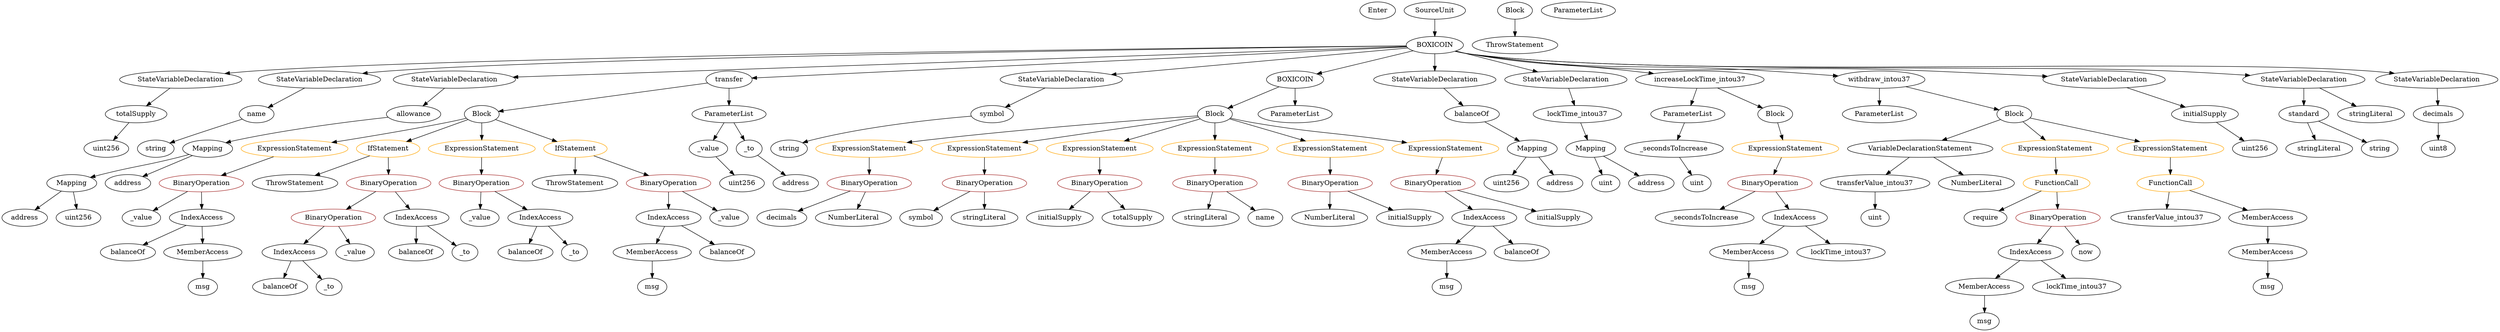 strict digraph {
	graph [bb="0,0,4289,684"];
	node [label="\N"];
	Enter	[height=0.5,
		pos="2383.6,666",
		width=0.83628];
	VariableDeclaration_balanceOf	[color=black,
		height=0.5,
		label=balanceOf,
		pos="2538.6,450",
		width=1.3491];
	Mapping_Unnamed	[color=black,
		height=0.5,
		label=Mapping,
		pos="2636.6,378",
		width=1.2105];
	VariableDeclaration_balanceOf -> Mapping_Unnamed	[pos="e,2615.6,394.01 2560.3,433.46 2573.8,423.82 2591.4,411.28 2606.3,400.66"];
	ExpressionStatement_Unnamed_6	[color=orange,
		height=0.5,
		label=ExpressionStatement,
		pos="516.59,378",
		width=2.458];
	BinaryOperation_Unnamed_9	[color=brown,
		height=0.5,
		label=BinaryOperation,
		pos="351.59,306",
		width=1.9867];
	ExpressionStatement_Unnamed_6 -> BinaryOperation_Unnamed_9	[pos="e,387.08,322.06 479.56,361.29 455.26,350.98 423.3,337.42 397.4,326.44"];
	Identifier_symbol	[color=black,
		height=0.5,
		label=symbol,
		pos="1588.6,234",
		width=1.0581];
	ExpressionStatement_Unnamed_2	[color=orange,
		height=0.5,
		label=ExpressionStatement,
		pos="1511.6,378",
		width=2.458];
	BinaryOperation_Unnamed_2	[color=brown,
		height=0.5,
		label=BinaryOperation,
		pos="1511.6,306",
		width=1.9867];
	ExpressionStatement_Unnamed_2 -> BinaryOperation_Unnamed_2	[pos="e,1511.6,324.1 1511.6,359.7 1511.6,352.41 1511.6,343.73 1511.6,335.54"];
	StateVariableDeclaration_Unnamed_5	[color=black,
		height=0.5,
		label=StateVariableDeclaration,
		pos="436.59,522",
		width=2.8184];
	VariableDeclaration_totalSupply	[color=black,
		height=0.5,
		label=totalSupply,
		pos="364.59,450",
		width=1.4739];
	StateVariableDeclaration_Unnamed_5 -> VariableDeclaration_totalSupply	[pos="e,381.36,467.31 419.16,504.05 410.27,495.42 399.31,484.76 389.55,475.27"];
	VariableDeclarationStatement_Unnamed	[color=black,
		height=0.5,
		label=VariableDeclarationStatement,
		pos="3312.6,378",
		width=3.3174];
	VariableDeclaration_transferValue_intou37	[color=black,
		height=0.5,
		label=transferValue_intou37,
		pos="3232.6,306",
		width=2.555];
	VariableDeclarationStatement_Unnamed -> VariableDeclaration_transferValue_intou37	[pos="e,3252.1,324.03 3293.2,360.05 3283.5,351.52 3271.5,341.01 3260.7,331.61"];
	NumberLiteral_Unnamed_2	[color=black,
		height=0.5,
		label=NumberLiteral,
		pos="3406.6,306",
		width=1.765];
	VariableDeclarationStatement_Unnamed -> NumberLiteral_Unnamed_2	[pos="e,3384.7,323.31 3335.3,360.05 3347.4,351.07 3362.4,339.9 3375.5,330.12"];
	Identifier__value_2	[color=black,
		height=0.5,
		label=_value,
		pos="240.59,234",
		width=0.96103];
	BinaryOperation_Unnamed_9 -> Identifier__value_2	[pos="e,262.09,248.56 325.84,288.76 309.67,278.57 288.72,265.36 271.64,254.58"];
	IndexAccess_Unnamed_4	[color=black,
		height=0.5,
		label=IndexAccess,
		pos="352.59,234",
		width=1.6402];
	BinaryOperation_Unnamed_9 -> IndexAccess_Unnamed_4	[pos="e,352.34,252.1 351.83,287.7 351.94,280.41 352.06,271.73 352.18,263.54"];
	ExpressionStatement_Unnamed_3	[color=orange,
		height=0.5,
		label=ExpressionStatement,
		pos="1706.6,378",
		width=2.458];
	BinaryOperation_Unnamed_3	[color=brown,
		height=0.5,
		label=BinaryOperation,
		pos="1698.6,306",
		width=1.9867];
	ExpressionStatement_Unnamed_3 -> BinaryOperation_Unnamed_3	[pos="e,1700.5,324.1 1704.6,359.7 1703.8,352.41 1702.8,343.73 1701.8,335.54"];
	Identifier_msg_4	[color=black,
		height=0.5,
		label=msg,
		pos="3415.6,18",
		width=0.75];
	ThrowStatement_Unnamed	[color=black,
		height=0.5,
		label=ThrowStatement,
		pos="998.59,306",
		width=2.0006];
	IfStatement_Unnamed_1	[color=orange,
		height=0.5,
		label=IfStatement,
		pos="676.59,378",
		width=1.4739];
	ThrowStatement_Unnamed_1	[color=black,
		height=0.5,
		label=ThrowStatement,
		pos="513.59,306",
		width=2.0006];
	IfStatement_Unnamed_1 -> ThrowStatement_Unnamed_1	[pos="e,548.71,322.08 644.77,363.34 620.4,352.87 586.44,338.29 559.18,326.58"];
	BinaryOperation_Unnamed_7	[color=brown,
		height=0.5,
		label=BinaryOperation,
		pos="675.59,306",
		width=1.9867];
	IfStatement_Unnamed_1 -> BinaryOperation_Unnamed_7	[pos="e,675.83,324.1 676.34,359.7 676.24,352.41 676.11,343.73 675.99,335.54"];
	VariableDeclaration_standard	[color=black,
		height=0.5,
		label=standard,
		pos="3962.6,450",
		width=1.1828];
	stringLiteral_Unnamed	[color=black,
		height=0.5,
		label=stringLiteral,
		pos="3987.6,378",
		width=1.5016];
	VariableDeclaration_standard -> stringLiteral_Unnamed	[pos="e,3981.5,396.1 3968.8,431.7 3971.5,424.15 3974.7,415.12 3977.7,406.68"];
	ElementaryTypeName_string	[color=black,
		height=0.5,
		label=string,
		pos="4090.6,378",
		width=0.864];
	VariableDeclaration_standard -> ElementaryTypeName_string	[pos="e,4068.8,390.94 3987.9,435.17 4008.3,424.03 4037,408.29 4058.9,396.31"];
	Block_Unnamed_1	[color=black,
		height=0.5,
		label=Block,
		pos="836.59,450",
		width=0.90558];
	Block_Unnamed_1 -> ExpressionStatement_Unnamed_6	[pos="e,575.15,391.81 806.48,442.41 756.45,431.47 654.89,409.25 586.28,394.25"];
	Block_Unnamed_1 -> IfStatement_Unnamed_1	[pos="e,708.29,392.87 811.59,438.06 786.77,427.21 748.28,410.36 718.73,397.44"];
	ExpressionStatement_Unnamed_7	[color=orange,
		height=0.5,
		label=ExpressionStatement,
		pos="836.59,378",
		width=2.458];
	Block_Unnamed_1 -> ExpressionStatement_Unnamed_7	[pos="e,836.59,396.1 836.59,431.7 836.59,424.41 836.59,415.73 836.59,407.54"];
	IfStatement_Unnamed	[color=orange,
		height=0.5,
		label=IfStatement,
		pos="998.59,378",
		width=1.4739];
	Block_Unnamed_1 -> IfStatement_Unnamed	[pos="e,966.63,392.81 861.54,438.22 886.79,427.31 926.29,410.24 956.4,397.23"];
	Identifier_msg_1	[color=black,
		height=0.5,
		label=msg,
		pos="1128.6,90",
		width=0.75];
	Identifier_initialSupply_2	[color=black,
		height=0.5,
		label=initialSupply,
		pos="1826.6,234",
		width=1.5571];
	ElementaryTypeName_uint_2	[color=black,
		height=0.5,
		label=uint,
		pos="3232.6,234",
		width=0.75];
	Identifier_balanceOf_5	[color=black,
		height=0.5,
		label=balanceOf,
		pos="913.59,162",
		width=1.3491];
	Identifier_decimals	[color=black,
		height=0.5,
		label=decimals,
		pos="1343.6,234",
		width=1.1967];
	BinaryOperation_Unnamed_2 -> Identifier_decimals	[pos="e,1373.4,247.42 1475.5,289.98 1448.7,278.78 1411.9,263.46 1384,251.84"];
	NumberLiteral_Unnamed_1	[color=black,
		height=0.5,
		label=NumberLiteral,
		pos="1468.6,234",
		width=1.765];
	BinaryOperation_Unnamed_2 -> NumberLiteral_Unnamed_1	[pos="e,1478.9,251.79 1501.2,288.05 1496.3,280.06 1490.3,270.33 1484.8,261.4"];
	ElementaryTypeName_uint256_2	[color=black,
		height=0.5,
		label=uint256,
		pos="2582.6,306",
		width=1.0442];
	Mapping_Unnamed -> ElementaryTypeName_uint256_2	[pos="e,2594.9,322.99 2623.8,360.41 2617.2,351.92 2609.1,341.41 2601.8,331.96"];
	ElementaryTypeName_address	[color=black,
		height=0.5,
		label=address,
		pos="2677.6,306",
		width=1.0996];
	Mapping_Unnamed -> ElementaryTypeName_address	[pos="e,2667.8,323.79 2646.5,360.05 2651.1,352.14 2656.8,342.54 2662,333.69"];
	ElementaryTypeName_uint8	[color=black,
		height=0.5,
		label=uint8,
		pos="4192.6,378",
		width=0.7947];
	ElementaryTypeName_uint	[color=black,
		height=0.5,
		label=uint,
		pos="2762.6,306",
		width=0.75];
	IndexAccess_Unnamed_7	[color=black,
		height=0.5,
		label=IndexAccess,
		pos="3497.6,162",
		width=1.6402];
	MemberAccess_Unnamed_4	[color=black,
		height=0.5,
		label=MemberAccess,
		pos="3415.6,90",
		width=1.9174];
	IndexAccess_Unnamed_7 -> MemberAccess_Unnamed_4	[pos="e,3435.1,107.63 3478.6,144.76 3468.2,135.88 3455.1,124.71 3443.5,114.85"];
	Identifier_lockTime_intou37_1	[color=black,
		height=0.5,
		label=lockTime_intou37,
		pos="3580.6,90",
		width=2.1669];
	IndexAccess_Unnamed_7 -> Identifier_lockTime_intou37_1	[pos="e,3560.6,107.88 3516.8,144.76 3527.3,135.95 3540.4,124.87 3552,115.07"];
	BinaryOperation_Unnamed	[color=brown,
		height=0.5,
		label=BinaryOperation,
		pos="2292.6,306",
		width=1.9867];
	NumberLiteral_Unnamed	[color=black,
		height=0.5,
		label=NumberLiteral,
		pos="2292.6,234",
		width=1.765];
	BinaryOperation_Unnamed -> NumberLiteral_Unnamed	[pos="e,2292.6,252.1 2292.6,287.7 2292.6,280.41 2292.6,271.73 2292.6,263.54"];
	Identifier_initialSupply	[color=black,
		height=0.5,
		label=initialSupply,
		pos="2430.6,234",
		width=1.5571];
	BinaryOperation_Unnamed -> Identifier_initialSupply	[pos="e,2401.5,249.77 2323.2,289.46 2343.3,279.29 2369.7,265.89 2391.3,254.93"];
	VariableDeclaration_symbol	[color=black,
		height=0.5,
		label=symbol,
		pos="1697.6,450",
		width=1.0581];
	ElementaryTypeName_string_2	[color=black,
		height=0.5,
		label=string,
		pos="1373.6,378",
		width=0.864];
	VariableDeclaration_symbol -> ElementaryTypeName_string_2	[pos="e,1397.6,389.92 1660.8,444.6 1606.3,437.52 1501.1,421.72 1414.6,396 1412.5,395.37 1410.3,394.68 1408.2,393.93"];
	ThrowStatement_Unnamed_2	[color=black,
		height=0.5,
		label=ThrowStatement,
		pos="2630.6,594",
		width=2.0006];
	Identifier__value_3	[color=black,
		height=0.5,
		label=_value,
		pos="834.59,234",
		width=0.96103];
	ExpressionStatement_Unnamed_9	[color=orange,
		height=0.5,
		label=ExpressionStatement,
		pos="3538.6,378",
		width=2.458];
	FunctionCall_Unnamed	[color=orange,
		height=0.5,
		label=FunctionCall,
		pos="3546.6,306",
		width=1.6125];
	ExpressionStatement_Unnamed_9 -> FunctionCall_Unnamed	[pos="e,3544.6,324.1 3540.6,359.7 3541.4,352.41 3542.4,343.73 3543.3,335.54"];
	Identifier_balanceOf_3	[color=black,
		height=0.5,
		label=balanceOf,
		pos="721.59,162",
		width=1.3491];
	Mapping_Unnamed_3	[color=black,
		height=0.5,
		label=Mapping,
		pos="2741.6,378",
		width=1.2105];
	Mapping_Unnamed_3 -> ElementaryTypeName_uint	[pos="e,2757.5,324.1 2746.8,359.7 2749,352.24 2751.7,343.32 2754.2,334.97"];
	ElementaryTypeName_address_4	[color=black,
		height=0.5,
		label=address,
		pos="2847.6,306",
		width=1.0996];
	Mapping_Unnamed_3 -> ElementaryTypeName_address_4	[pos="e,2825.9,321.35 2764.1,362.15 2779.3,352.09 2799.7,338.65 2816.5,327.56"];
	MemberAccess_Unnamed_3	[color=black,
		height=0.5,
		label=MemberAccess,
		pos="3007.6,162",
		width=1.9174];
	Identifier_msg_3	[color=black,
		height=0.5,
		label=msg,
		pos="3007.6,90",
		width=0.75];
	MemberAccess_Unnamed_3 -> Identifier_msg_3	[pos="e,3007.6,108.1 3007.6,143.7 3007.6,136.41 3007.6,127.73 3007.6,119.54"];
	Mapping_Unnamed_2	[color=black,
		height=0.5,
		label=Mapping,
		pos="121.59,306",
		width=1.2105];
	ElementaryTypeName_address_2	[color=black,
		height=0.5,
		label=address,
		pos="39.587,234",
		width=1.0996];
	Mapping_Unnamed_2 -> ElementaryTypeName_address_2	[pos="e,57.735,250.49 103.39,289.46 92.454,280.13 78.346,268.09 66.179,257.7"];
	ElementaryTypeName_uint256_3	[color=black,
		height=0.5,
		label=uint256,
		pos="134.59,234",
		width=1.0442];
	Mapping_Unnamed_2 -> ElementaryTypeName_uint256_3	[pos="e,131.41,252.1 124.8,287.7 126.17,280.32 127.8,271.52 129.34,263.25"];
	ParameterList_Unnamed_4	[color=black,
		height=0.5,
		label=ParameterList,
		pos="2742.6,666",
		width=1.7095];
	IndexAccess_Unnamed_1	[color=black,
		height=0.5,
		label=IndexAccess,
		pos="1130.6,234",
		width=1.6402];
	MemberAccess_Unnamed_1	[color=black,
		height=0.5,
		label=MemberAccess,
		pos="1128.6,162",
		width=1.9174];
	IndexAccess_Unnamed_1 -> MemberAccess_Unnamed_1	[pos="e,1129.1,180.1 1130.1,215.7 1129.9,208.41 1129.6,199.73 1129.4,191.54"];
	Identifier_balanceOf_1	[color=black,
		height=0.5,
		label=balanceOf,
		pos="1264.6,162",
		width=1.3491];
	IndexAccess_Unnamed_1 -> Identifier_balanceOf_1	[pos="e,1237.3,177.27 1159.3,217.98 1179.2,207.63 1205.7,193.76 1227.2,182.54"];
	StateVariableDeclaration_Unnamed_1	[color=black,
		height=0.5,
		label=StateVariableDeclaration,
		pos="783.59,522",
		width=2.8184];
	VariableDeclaration_name	[color=black,
		height=0.5,
		label=name,
		pos="510.59,450",
		width=0.83628];
	StateVariableDeclaration_Unnamed_1 -> VariableDeclaration_name	[pos="e,538.03,458.04 727.35,506.58 674.11,492.93 595.6,472.8 549.12,460.88"];
	Identifier_balanceOf_4	[color=black,
		height=0.5,
		label=balanceOf,
		pos="216.59,162",
		width=1.3491];
	Identifier__to_2	[color=black,
		height=0.5,
		label=_to,
		pos="1007.6,162",
		width=0.75];
	IndexAccess_Unnamed	[color=black,
		height=0.5,
		label=IndexAccess,
		pos="2563.6,234",
		width=1.6402];
	MemberAccess_Unnamed	[color=black,
		height=0.5,
		label=MemberAccess,
		pos="2495.6,162",
		width=1.9174];
	IndexAccess_Unnamed -> MemberAccess_Unnamed	[pos="e,2512.1,179.96 2547.5,216.41 2539.3,207.99 2529.2,197.58 2520.1,188.2"];
	Identifier_balanceOf	[color=black,
		height=0.5,
		label=balanceOf,
		pos="2631.6,162",
		width=1.3491];
	IndexAccess_Unnamed -> Identifier_balanceOf	[pos="e,2615.6,179.47 2579.7,216.41 2588.1,207.78 2598.5,197.06 2607.8,187.5"];
	StateVariableDeclaration_Unnamed_7	[color=black,
		height=0.5,
		label=StateVariableDeclaration,
		pos="1067.6,522",
		width=2.8184];
	VariableDeclaration_allowance	[color=black,
		height=0.5,
		label=allowance,
		pos="649.59,450",
		width=1.3076];
	StateVariableDeclaration_Unnamed_7 -> VariableDeclaration_allowance	[pos="e,692.16,458.13 995.73,508.97 912.58,495.04 777.58,472.43 703.13,459.97"];
	Identifier__to_1	[color=black,
		height=0.5,
		label=_to,
		pos="815.59,162",
		width=0.75];
	FunctionDefinition_transfer	[color=black,
		height=0.5,
		label=transfer,
		pos="1257.6,522",
		width=1.0719];
	FunctionDefinition_transfer -> Block_Unnamed_1	[pos="e,868.18,455.32 1223.4,513.3 1209.3,510.23 1192.7,506.77 1177.6,504 1070.8,484.37 944.32,465.97 879.54,456.9"];
	ParameterList_Unnamed_1	[color=black,
		height=0.5,
		label=ParameterList,
		pos="1257.6,450",
		width=1.7095];
	FunctionDefinition_transfer -> ParameterList_Unnamed_1	[pos="e,1257.6,468.1 1257.6,503.7 1257.6,496.41 1257.6,487.73 1257.6,479.54"];
	ElementaryTypeName_uint_1	[color=black,
		height=0.5,
		label=uint,
		pos="2932.6,306",
		width=0.75];
	Identifier_totalSupply	[color=black,
		height=0.5,
		label=totalSupply,
		pos="1953.6,234",
		width=1.4739];
	ExpressionStatement_Unnamed_5	[color=orange,
		height=0.5,
		label=ExpressionStatement,
		pos="1901.6,378",
		width=2.458];
	BinaryOperation_Unnamed_5	[color=brown,
		height=0.5,
		label=BinaryOperation,
		pos="1901.6,306",
		width=1.9867];
	ExpressionStatement_Unnamed_5 -> BinaryOperation_Unnamed_5	[pos="e,1901.6,324.1 1901.6,359.7 1901.6,352.41 1901.6,343.73 1901.6,335.54"];
	Identifier_require	[color=black,
		height=0.5,
		label=require,
		pos="3420.6,234",
		width=1.0026];
	ElementaryTypeName_address_3	[color=black,
		height=0.5,
		label=address,
		pos="1382.6,306",
		width=1.0996];
	SourceUnit_Unnamed	[color=black,
		height=0.5,
		label=SourceUnit,
		pos="2484.6,666",
		width=1.46];
	ContractDefinition_BOXICOIN	[color=black,
		height=0.5,
		label=BOXICOIN,
		pos="2484.6,594",
		width=1.5571];
	SourceUnit_Unnamed -> ContractDefinition_BOXICOIN	[pos="e,2484.6,612.1 2484.6,647.7 2484.6,640.41 2484.6,631.73 2484.6,623.54"];
	BinaryOperation_Unnamed_8	[color=brown,
		height=0.5,
		label=BinaryOperation,
		pos="572.59,234",
		width=1.9867];
	IndexAccess_Unnamed_2	[color=black,
		height=0.5,
		label=IndexAccess,
		pos="505.59,162",
		width=1.6402];
	BinaryOperation_Unnamed_8 -> IndexAccess_Unnamed_2	[pos="e,521.66,179.79 556.37,216.05 548.3,207.63 538.4,197.28 529.48,187.97"];
	Identifier__value_1	[color=black,
		height=0.5,
		label=_value,
		pos="617.59,162",
		width=0.96103];
	BinaryOperation_Unnamed_8 -> Identifier__value_1	[pos="e,607.1,179.31 583.48,216.05 588.75,207.85 595.2,197.83 601.06,188.71"];
	Identifier_balanceOf_2	[color=black,
		height=0.5,
		label=balanceOf,
		pos="479.59,90",
		width=1.3491];
	MemberAccess_Unnamed_4 -> Identifier_msg_4	[pos="e,3415.6,36.104 3415.6,71.697 3415.6,64.407 3415.6,55.726 3415.6,47.536"];
	BinaryOperation_Unnamed_5 -> Identifier_initialSupply_2	[pos="e,1844.2,251.47 1883.8,288.41 1874.5,279.69 1862.8,268.85 1852.5,259.21"];
	BinaryOperation_Unnamed_5 -> Identifier_totalSupply	[pos="e,1941.1,251.79 1914.2,288.05 1920.2,279.89 1927.7,269.91 1934.4,260.82"];
	ParameterList_Unnamed_3	[color=black,
		height=0.5,
		label=ParameterList,
		pos="3285.6,450",
		width=1.7095];
	Block_Unnamed_3	[color=black,
		height=0.5,
		label=Block,
		pos="3398.6,450",
		width=0.90558];
	Block_Unnamed_3 -> VariableDeclarationStatement_Unnamed	[pos="e,3333.7,396.2 3380.8,434.5 3369.8,425.54 3355.4,413.81 3342.6,403.45"];
	Block_Unnamed_3 -> ExpressionStatement_Unnamed_9	[pos="e,3506.3,395.14 3422.3,437.13 3442.5,427.02 3472.1,412.27 3496.3,400.15"];
	ExpressionStatement_Unnamed_10	[color=orange,
		height=0.5,
		label=ExpressionStatement,
		pos="3733.6,378",
		width=2.458];
	Block_Unnamed_3 -> ExpressionStatement_Unnamed_10	[pos="e,3673.3,391.59 3428.9,442.66 3481.3,431.72 3590.1,408.98 3662.5,393.86"];
	Identifier_initialSupply_1	[color=black,
		height=0.5,
		label=initialSupply,
		pos="2696.6,234",
		width=1.5571];
	StateVariableDeclaration_Unnamed_2	[color=black,
		height=0.5,
		label=StateVariableDeclaration,
		pos="1725.6,522",
		width=2.8184];
	StateVariableDeclaration_Unnamed_2 -> VariableDeclaration_symbol	[pos="e,1704.4,468.1 1718.7,503.7 1715.6,496.15 1712,487.12 1708.7,478.68"];
	MemberAccess_Unnamed_1 -> Identifier_msg_1	[pos="e,1128.6,108.1 1128.6,143.7 1128.6,136.41 1128.6,127.73 1128.6,119.54"];
	Parameter__value	[color=black,
		height=0.5,
		label=_value,
		pos="1217.6,378",
		width=0.96103];
	ElementaryTypeName_uint256_4	[color=black,
		height=0.5,
		label=uint256,
		pos="1287.6,306",
		width=1.0442];
	Parameter__value -> ElementaryTypeName_uint256_4	[pos="e,1272.1,322.49 1233.1,361.46 1242.2,352.4 1253.8,340.79 1264,330.61"];
	Identifier_msg	[color=black,
		height=0.5,
		label=msg,
		pos="2495.6,90",
		width=0.75];
	BinaryOperation_Unnamed_10	[color=brown,
		height=0.5,
		label=BinaryOperation,
		pos="836.59,306",
		width=1.9867];
	ExpressionStatement_Unnamed_7 -> BinaryOperation_Unnamed_10	[pos="e,836.59,324.1 836.59,359.7 836.59,352.41 836.59,343.73 836.59,335.54"];
	Identifier__secondsToIncrease	[color=black,
		height=0.5,
		label=_secondsToIncrease,
		pos="2923.6,234",
		width=2.458];
	VariableDeclaration_initialSupply	[color=black,
		height=0.5,
		label=initialSupply,
		pos="3793.6,450",
		width=1.5571];
	ElementaryTypeName_uint256	[color=black,
		height=0.5,
		label=uint256,
		pos="3877.6,378",
		width=1.0442];
	VariableDeclaration_initialSupply -> ElementaryTypeName_uint256	[pos="e,3859.4,394.19 3813.1,432.76 3824.3,423.4 3838.6,411.5 3850.9,401.28"];
	IndexAccess_Unnamed_2 -> Identifier_balanceOf_2	[pos="e,485.94,108.1 499.16,143.7 496.36,136.15 493,127.12 489.87,118.68"];
	Identifier__to	[color=black,
		height=0.5,
		label=_to,
		pos="573.59,90",
		width=0.75];
	IndexAccess_Unnamed_2 -> Identifier__to	[pos="e,559.43,105.57 521.7,144.41 530.66,135.19 541.94,123.58 551.69,113.54"];
	stringLiteral_Unnamed_3	[color=black,
		height=0.5,
		label=stringLiteral,
		pos="1698.6,234",
		width=1.5016];
	VariableDeclaration_transferValue_intou37 -> ElementaryTypeName_uint_2	[pos="e,3232.6,252.1 3232.6,287.7 3232.6,280.41 3232.6,271.73 3232.6,263.54"];
	Block_Unnamed	[color=black,
		height=0.5,
		label=Block,
		pos="2096.6,450",
		width=0.90558];
	Block_Unnamed -> ExpressionStatement_Unnamed_2	[pos="e,1575.8,390.74 2064.3,446.2 1986.1,439.26 1780.3,420.08 1609.6,396 1602.2,394.96 1594.6,393.8 1587,392.57"];
	Block_Unnamed -> ExpressionStatement_Unnamed_3	[pos="e,1771.3,390.61 2065.7,443.45 2005,432.56 1868.7,408.1 1782.6,392.64"];
	Block_Unnamed -> ExpressionStatement_Unnamed_5	[pos="e,1944,394.24 2069.9,439.41 2040.4,428.81 1992,411.47 1954.7,398.08"];
	ExpressionStatement_Unnamed_1	[color=orange,
		height=0.5,
		label=ExpressionStatement,
		pos="2096.6,378",
		width=2.458];
	Block_Unnamed -> ExpressionStatement_Unnamed_1	[pos="e,2096.6,396.1 2096.6,431.7 2096.6,424.41 2096.6,415.73 2096.6,407.54"];
	ExpressionStatement_Unnamed	[color=orange,
		height=0.5,
		label=ExpressionStatement,
		pos="2291.6,378",
		width=2.458];
	Block_Unnamed -> ExpressionStatement_Unnamed	[pos="e,2249.1,394.24 2123.3,439.41 2152.8,428.81 2201.1,411.47 2238.4,398.08"];
	ExpressionStatement_Unnamed_4	[color=orange,
		height=0.5,
		label=ExpressionStatement,
		pos="2486.6,378",
		width=2.458];
	Block_Unnamed -> ExpressionStatement_Unnamed_4	[pos="e,2421,390.44 2126.1,442.1 2140.4,438.86 2157.9,435.05 2173.6,432 2268.7,413.55 2293.1,412.28 2388.6,396 2395.5,394.83 2402.6,393.6 \
2409.8,392.37"];
	VariableDeclaration_lockTime_intou37	[color=black,
		height=0.5,
		label=lockTime_intou37,
		pos="2721.6,450",
		width=2.1669];
	VariableDeclaration_lockTime_intou37 -> Mapping_Unnamed_3	[pos="e,2736.7,396.1 2726.5,431.7 2728.7,424.24 2731.2,415.32 2733.6,406.97"];
	VariableDeclaration_decimals	[color=black,
		height=0.5,
		label=decimals,
		pos="4192.6,450",
		width=1.1967];
	VariableDeclaration_decimals -> ElementaryTypeName_uint8	[pos="e,4192.6,396.1 4192.6,431.7 4192.6,424.41 4192.6,415.73 4192.6,407.54"];
	ElementaryTypeName_uint256_1	[color=black,
		height=0.5,
		label=uint256,
		pos="186.59,378",
		width=1.0442];
	VariableDeclaration_totalSupply -> ElementaryTypeName_uint256_1	[pos="e,214.93,390.15 331.11,435.83 301.11,424.04 257.1,406.73 225.53,394.32"];
	Mapping_Unnamed_1	[color=black,
		height=0.5,
		label=Mapping,
		pos="366.59,378",
		width=1.2105];
	Mapping_Unnamed_1 -> Mapping_Unnamed_2	[pos="e,154.5,318.11 333.32,366 326.8,363.94 319.99,361.85 313.59,360 251.86,342.18 235.26,341.99 173.59,324 170.87,323.21 168.09,322.37 \
165.29,321.51"];
	ElementaryTypeName_address_1	[color=black,
		height=0.5,
		label=address,
		pos="222.59,306",
		width=1.0996];
	Mapping_Unnamed_1 -> ElementaryTypeName_address_1	[pos="e,248.94,319.81 339.16,363.67 316.46,352.63 284,336.85 259.1,324.75"];
	Parameter__to	[color=black,
		height=0.5,
		label=_to,
		pos="1297.6,378",
		width=0.75];
	Parameter__to -> ElementaryTypeName_address_3	[pos="e,1364.2,322.16 1314,363.5 1325.8,353.79 1341.9,340.47 1355.6,329.21"];
	FunctionDefinition_BOXICOIN	[color=black,
		height=0.5,
		label=BOXICOIN,
		pos="2244.6,522",
		width=1.5571];
	FunctionDefinition_BOXICOIN -> Block_Unnamed	[pos="e,2120.9,462.48 2213.9,506.5 2189.8,495.07 2156.1,479.15 2131,467.29"];
	ParameterList_Unnamed	[color=black,
		height=0.5,
		label=ParameterList,
		pos="2244.6,450",
		width=1.7095];
	FunctionDefinition_BOXICOIN -> ParameterList_Unnamed	[pos="e,2244.6,468.1 2244.6,503.7 2244.6,496.41 2244.6,487.73 2244.6,479.54"];
	IndexAccess_Unnamed_3	[color=black,
		height=0.5,
		label=IndexAccess,
		pos="721.59,234",
		width=1.6402];
	IndexAccess_Unnamed_3 -> Identifier_balanceOf_3	[pos="e,721.59,180.1 721.59,215.7 721.59,208.41 721.59,199.73 721.59,191.54"];
	IndexAccess_Unnamed_3 -> Identifier__to_1	[pos="e,798.12,176.01 742.92,217.12 756.6,206.92 774.48,193.61 789.07,182.74"];
	IndexAccess_Unnamed_5	[color=black,
		height=0.5,
		label=IndexAccess,
		pos="946.59,234",
		width=1.6402];
	IndexAccess_Unnamed_5 -> Identifier_balanceOf_5	[pos="e,921.65,180.1 938.43,215.7 934.83,208.07 930.52,198.92 926.5,190.4"];
	IndexAccess_Unnamed_5 -> Identifier__to_2	[pos="e,994.48,178.04 961.04,216.41 968.81,207.5 978.52,196.35 987.06,186.56"];
	IndexAccess_Unnamed_6	[color=black,
		height=0.5,
		label=IndexAccess,
		pos="3089.6,234",
		width=1.6402];
	IndexAccess_Unnamed_6 -> MemberAccess_Unnamed_3	[pos="e,3027.1,179.63 3070.6,216.76 3060.2,207.88 3047.1,196.71 3035.5,186.85"];
	Identifier_lockTime_intou37	[color=black,
		height=0.5,
		label=lockTime_intou37,
		pos="3172.6,162",
		width=2.1669];
	IndexAccess_Unnamed_6 -> Identifier_lockTime_intou37	[pos="e,3152.6,179.88 3108.8,216.76 3119.3,207.95 3132.4,196.87 3144,187.07"];
	Identifier_now	[color=black,
		height=0.5,
		label=now,
		pos="3601.6,162",
		width=0.75];
	BinaryOperation_Unnamed_1	[color=brown,
		height=0.5,
		label=BinaryOperation,
		pos="2096.6,306",
		width=1.9867];
	ExpressionStatement_Unnamed_1 -> BinaryOperation_Unnamed_1	[pos="e,2096.6,324.1 2096.6,359.7 2096.6,352.41 2096.6,343.73 2096.6,335.54"];
	FunctionCall_Unnamed -> Identifier_require	[pos="e,3444.1,248.04 3519.2,289.81 3500.1,279.15 3474.3,264.83 3453.9,253.5"];
	BinaryOperation_Unnamed_12	[color=brown,
		height=0.5,
		label=BinaryOperation,
		pos="3546.6,234",
		width=1.9867];
	FunctionCall_Unnamed -> BinaryOperation_Unnamed_12	[pos="e,3546.6,252.1 3546.6,287.7 3546.6,280.41 3546.6,271.73 3546.6,263.54"];
	Block_Unnamed_4	[color=black,
		height=0.5,
		label=Block,
		pos="2630.6,666",
		width=0.90558];
	Block_Unnamed_4 -> ThrowStatement_Unnamed_2	[pos="e,2630.6,612.1 2630.6,647.7 2630.6,640.41 2630.6,631.73 2630.6,623.54"];
	StateVariableDeclaration_Unnamed_6	[color=black,
		height=0.5,
		label=StateVariableDeclaration,
		pos="2484.6,522",
		width=2.8184];
	StateVariableDeclaration_Unnamed_6 -> VariableDeclaration_balanceOf	[pos="e,2525.8,467.62 2497.9,503.7 2504.2,495.52 2511.9,485.6 2518.9,476.58"];
	IfStatement_Unnamed -> ThrowStatement_Unnamed	[pos="e,998.59,324.1 998.59,359.7 998.59,352.41 998.59,343.73 998.59,335.54"];
	BinaryOperation_Unnamed_6	[color=brown,
		height=0.5,
		label=BinaryOperation,
		pos="1160.6,306",
		width=1.9867];
	IfStatement_Unnamed -> BinaryOperation_Unnamed_6	[pos="e,1125.6,322.14 1030.6,363.17 1054.8,352.72 1088.3,338.25 1115.2,326.61"];
	Identifier__value	[color=black,
		height=0.5,
		label=_value,
		pos="1242.6,234",
		width=0.96103];
	VariableDeclaration_allowance -> Mapping_Unnamed_1	[pos="e,399.82,390.13 608.61,440.64 562.41,430.97 485.17,414.04 419.59,396 416.67,395.2 413.68,394.34 410.67,393.45"];
	BinaryOperation_Unnamed_6 -> IndexAccess_Unnamed_1	[pos="e,1137.9,252.1 1153.2,287.7 1149.9,280.15 1146.1,271.12 1142.5,262.68"];
	BinaryOperation_Unnamed_6 -> Identifier__value	[pos="e,1225.2,249.8 1180,288.41 1191,279.07 1204.8,267.28 1216.6,257.15"];
	ContractDefinition_BOXICOIN -> StateVariableDeclaration_Unnamed_5	[pos="e,527.13,530.4 2428.6,592.23 2206.4,588.97 1365.1,574.9 673.59,540 629.24,537.76 580.29,534.4 538.45,531.26"];
	ContractDefinition_BOXICOIN -> StateVariableDeclaration_Unnamed_1	[pos="e,868.02,532.32 2428.4,592.32 2228.2,589.63 1531.3,577.94 957.59,540 932.13,538.32 904.63,535.91 879.17,533.43"];
	ContractDefinition_BOXICOIN -> StateVariableDeclaration_Unnamed_7	[pos="e,1146.7,533.58 2428.6,592.22 2250.3,589.41 1680,577.87 1209.6,540 1192.8,538.65 1175,536.83 1157.9,534.87"];
	ContractDefinition_BOXICOIN -> FunctionDefinition_transfer	[pos="e,1296,525.19 2429.5,589.86 2224,578.13 1503.9,537.05 1307.4,525.84"];
	ContractDefinition_BOXICOIN -> StateVariableDeclaration_Unnamed_2	[pos="e,1814,531.16 2431.2,588.08 2305.3,576.47 1988.3,547.23 1825.5,532.21"];
	ContractDefinition_BOXICOIN -> FunctionDefinition_BOXICOIN	[pos="e,2285.2,534.84 2444.1,581.2 2403.4,569.32 2340.3,550.92 2296,538"];
	ContractDefinition_BOXICOIN -> StateVariableDeclaration_Unnamed_6	[pos="e,2484.6,540.1 2484.6,575.7 2484.6,568.41 2484.6,559.73 2484.6,551.54"];
	StateVariableDeclaration_Unnamed_8	[color=black,
		height=0.5,
		label=StateVariableDeclaration,
		pos="2705.6,522",
		width=2.8184];
	ContractDefinition_BOXICOIN -> StateVariableDeclaration_Unnamed_8	[pos="e,2657.3,538.28 2523.6,580.65 2557.6,569.87 2607.5,554.08 2646.4,541.74"];
	FunctionDefinition_increaseLockTime_intou37	[color=black,
		height=0.5,
		label=increaseLockTime_intou37,
		pos="2936.6,522",
		width=3.0956];
	ContractDefinition_BOXICOIN -> FunctionDefinition_increaseLockTime_intou37	[pos="e,2854.6,534.58 2525.7,581.45 2533.6,579.46 2541.8,577.54 2549.6,576 2666.6,552.86 2697.4,556.3 2815.6,540 2824.6,538.76 2833.9,\
537.47 2843.2,536.17"];
	FunctionDefinition_withdraw_intou37	[color=black,
		height=0.5,
		label=withdraw_intou37,
		pos="3285.6,522",
		width=2.1392];
	ContractDefinition_BOXICOIN -> FunctionDefinition_withdraw_intou37	[pos="e,3213.1,528.44 2524.9,581.22 2533,579.2 2541.5,577.33 2549.6,576 2772.5,539.26 2831.3,556.36 3056.6,540 3104.7,536.51 3158.4,532.52 \
3201.8,529.29"];
	StateVariableDeclaration_Unnamed_4	[color=black,
		height=0.5,
		label=StateVariableDeclaration,
		pos="3568.6,522",
		width=2.8184];
	ContractDefinition_BOXICOIN -> StateVariableDeclaration_Unnamed_4	[pos="e,3480.9,531.37 2524.9,581.05 2533,579.04 2541.5,577.22 2549.6,576 2911.2,521.43 3006.7,563.73 3371.6,540 3403.5,537.93 3438.2,535.11 \
3469.5,532.37"];
	StateVariableDeclaration_Unnamed	[color=black,
		height=0.5,
		label=StateVariableDeclaration,
		pos="3962.6,522",
		width=2.8184];
	ContractDefinition_BOXICOIN -> StateVariableDeclaration_Unnamed	[pos="e,3868.9,529.27 2524.5,581.06 2532.7,579.02 2541.4,577.19 2549.6,576 2798,540.02 3427.8,551.5 3678.6,540 3737.9,537.28 3804.1,533.37 \
3857.7,529.98"];
	StateVariableDeclaration_Unnamed_3	[color=black,
		height=0.5,
		label=StateVariableDeclaration,
		pos="4187.6,522",
		width=2.8184];
	ContractDefinition_BOXICOIN -> StateVariableDeclaration_Unnamed_3	[pos="e,4115.7,535.02 2524.5,581 2532.7,578.97 2541.4,577.15 2549.6,576 2884.8,528.85 3735.3,568.81 4072.6,540 4083,539.11 4093.8,537.9 \
4104.6,536.51"];
	stringLiteral_Unnamed_2	[color=black,
		height=0.5,
		label=stringLiteral,
		pos="2078.6,234",
		width=1.5016];
	ParameterList_Unnamed_2	[color=black,
		height=0.5,
		label=ParameterList,
		pos="2911.6,450",
		width=1.7095];
	Parameter__secondsToIncrease	[color=black,
		height=0.5,
		label=_secondsToIncrease,
		pos="2891.6,378",
		width=2.458];
	ParameterList_Unnamed_2 -> Parameter__secondsToIncrease	[pos="e,2896.5,396.1 2906.6,431.7 2904.5,424.24 2902,415.32 2899.6,406.97"];
	FunctionCall_Unnamed_1	[color=orange,
		height=0.5,
		label=FunctionCall,
		pos="3733.6,306",
		width=1.6125];
	ExpressionStatement_Unnamed_10 -> FunctionCall_Unnamed_1	[pos="e,3733.6,324.1 3733.6,359.7 3733.6,352.41 3733.6,343.73 3733.6,335.54"];
	BinaryOperation_Unnamed_4	[color=brown,
		height=0.5,
		label=BinaryOperation,
		pos="2455.6,306",
		width=1.9867];
	BinaryOperation_Unnamed_4 -> IndexAccess_Unnamed	[pos="e,2539.4,250.67 2480.6,288.76 2495.3,279.27 2514,267.15 2529.9,256.82"];
	BinaryOperation_Unnamed_4 -> Identifier_initialSupply_1	[pos="e,2656,246.8 2501.2,291.75 2542.2,279.85 2602.3,262.4 2645,249.99"];
	BinaryOperation_Unnamed_10 -> Identifier__value_3	[pos="e,835.08,252.1 836.09,287.7 835.88,280.41 835.64,271.73 835.4,263.54"];
	BinaryOperation_Unnamed_10 -> IndexAccess_Unnamed_5	[pos="e,921.97,250.67 862.1,288.76 877.03,279.27 896.07,267.15 912.29,256.82"];
	StateVariableDeclaration_Unnamed_8 -> VariableDeclaration_lockTime_intou37	[pos="e,2717.7,468.1 2709.5,503.7 2711.2,496.32 2713.2,487.52 2715.1,479.25"];
	FunctionDefinition_increaseLockTime_intou37 -> ParameterList_Unnamed_2	[pos="e,2917.7,468.1 2930.4,503.7 2927.7,496.15 2924.5,487.12 2921.5,478.68"];
	Block_Unnamed_2	[color=black,
		height=0.5,
		label=Block,
		pos="3045.6,450",
		width=0.90558];
	FunctionDefinition_increaseLockTime_intou37 -> Block_Unnamed_2	[pos="e,3024.9,464.29 2963,504.05 2978.7,493.94 2998.8,481.04 3015.2,470.5"];
	Identifier_msg_2	[color=black,
		height=0.5,
		label=msg,
		pos="352.59,90",
		width=0.75];
	ExpressionStatement_Unnamed -> BinaryOperation_Unnamed	[pos="e,2292.3,324.1 2291.8,359.7 2291.9,352.41 2292.1,343.73 2292.2,335.54"];
	Parameter__secondsToIncrease -> ElementaryTypeName_uint_1	[pos="e,2923.1,323.14 2901.7,359.7 2906.4,351.67 2912.1,341.95 2917.3,333.05"];
	Identifier_transferValue_intou37	[color=black,
		height=0.5,
		label=transferValue_intou37,
		pos="3732.6,234",
		width=2.555];
	FunctionCall_Unnamed_1 -> Identifier_transferValue_intou37	[pos="e,3732.8,252.1 3733.3,287.7 3733.2,280.41 3733.1,271.73 3733,263.54"];
	MemberAccess_Unnamed_5	[color=black,
		height=0.5,
		label=MemberAccess,
		pos="3911.6,234",
		width=1.9174];
	FunctionCall_Unnamed_1 -> MemberAccess_Unnamed_5	[pos="e,3874.5,249.59 3768.3,291.34 3795.5,280.64 3833.7,265.63 3863.8,253.8"];
	FunctionDefinition_withdraw_intou37 -> ParameterList_Unnamed_3	[pos="e,3285.6,468.1 3285.6,503.7 3285.6,496.41 3285.6,487.73 3285.6,479.54"];
	FunctionDefinition_withdraw_intou37 -> Block_Unnamed_3	[pos="e,3377.4,464.1 3311.8,504.76 3328.5,494.43 3350.1,481.01 3367.7,470.15"];
	ExpressionStatement_Unnamed_4 -> BinaryOperation_Unnamed_4	[pos="e,2463.2,324.1 2478.9,359.7 2475.5,352.07 2471.5,342.92 2467.7,334.4"];
	BinaryOperation_Unnamed_12 -> IndexAccess_Unnamed_7	[pos="e,3509.3,179.79 3534.7,216.05 3529.1,207.97 3522.2,198.12 3515.9,189.11"];
	BinaryOperation_Unnamed_12 -> Identifier_now	[pos="e,3589.5,178.36 3559.9,216.05 3566.7,207.44 3575,196.81 3582.5,187.33"];
	ElementaryTypeName_string_1	[color=black,
		height=0.5,
		label=string,
		pos="273.59,378",
		width=0.864];
	MemberAccess_Unnamed_2	[color=black,
		height=0.5,
		label=MemberAccess,
		pos="352.59,162",
		width=1.9174];
	MemberAccess_Unnamed_2 -> Identifier_msg_2	[pos="e,352.59,108.1 352.59,143.7 352.59,136.41 352.59,127.73 352.59,119.54"];
	MemberAccess_Unnamed -> Identifier_msg	[pos="e,2495.6,108.1 2495.6,143.7 2495.6,136.41 2495.6,127.73 2495.6,119.54"];
	Identifier_msg_5	[color=black,
		height=0.5,
		label=msg,
		pos="3911.6,90",
		width=0.75];
	MemberAccess_Unnamed_6	[color=black,
		height=0.5,
		label=MemberAccess,
		pos="3911.6,162",
		width=1.9174];
	MemberAccess_Unnamed_6 -> Identifier_msg_5	[pos="e,3911.6,108.1 3911.6,143.7 3911.6,136.41 3911.6,127.73 3911.6,119.54"];
	BinaryOperation_Unnamed_3 -> Identifier_symbol	[pos="e,1610.6,249.02 1673.1,288.76 1657.3,278.7 1636.8,265.71 1620,255.01"];
	BinaryOperation_Unnamed_3 -> stringLiteral_Unnamed_3	[pos="e,1698.6,252.1 1698.6,287.7 1698.6,280.41 1698.6,271.73 1698.6,263.54"];
	VariableDeclaration_name -> ElementaryTypeName_string_1	[pos="e,297.49,389.8 482.49,442.74 443.93,433.86 372.68,416.39 313.59,396 311.77,395.37 309.92,394.7 308.07,394.01"];
	BinaryOperation_Unnamed_11	[color=brown,
		height=0.5,
		label=BinaryOperation,
		pos="3050.6,306",
		width=1.9867];
	BinaryOperation_Unnamed_11 -> Identifier__secondsToIncrease	[pos="e,2953.2,251.31 3021.8,289.12 3004.4,279.54 2982,267.22 2963,256.75"];
	BinaryOperation_Unnamed_11 -> IndexAccess_Unnamed_6	[pos="e,3080.1,252.1 3060.2,287.7 3064.5,279.98 3069.7,270.71 3074.5,262.11"];
	StateVariableDeclaration_Unnamed_4 -> VariableDeclaration_initialSupply	[pos="e,3754.2,463.25 3617.4,505.81 3654.7,494.21 3705.9,478.28 3743.5,466.58"];
	MemberAccess_Unnamed_5 -> MemberAccess_Unnamed_6	[pos="e,3911.6,180.1 3911.6,215.7 3911.6,208.41 3911.6,199.73 3911.6,191.54"];
	ExpressionStatement_Unnamed_8	[color=orange,
		height=0.5,
		label=ExpressionStatement,
		pos="3086.6,378",
		width=2.458];
	ExpressionStatement_Unnamed_8 -> BinaryOperation_Unnamed_11	[pos="e,3059.4,324.1 3077.7,359.7 3073.7,351.98 3069,342.71 3064.5,334.11"];
	StateVariableDeclaration_Unnamed -> VariableDeclaration_standard	[pos="e,3962.6,468.1 3962.6,503.7 3962.6,496.41 3962.6,487.73 3962.6,479.54"];
	stringLiteral_Unnamed_1	[color=black,
		height=0.5,
		label=stringLiteral,
		pos="4077.6,450",
		width=1.5016];
	StateVariableDeclaration_Unnamed -> stringLiteral_Unnamed_1	[pos="e,4052.6,466.2 3990.1,504.23 4006,494.56 4026.1,482.32 4043.1,472.01"];
	IndexAccess_Unnamed_4 -> Identifier_balanceOf_4	[pos="e,243.86,177.04 323.41,217.98 303.06,207.51 275.74,193.45 253.82,182.16"];
	IndexAccess_Unnamed_4 -> MemberAccess_Unnamed_2	[pos="e,352.59,180.1 352.59,215.7 352.59,208.41 352.59,199.73 352.59,191.54"];
	BinaryOperation_Unnamed_7 -> BinaryOperation_Unnamed_8	[pos="e,596.58,251.31 651.44,288.59 637.88,279.37 620.75,267.74 605.93,257.66"];
	BinaryOperation_Unnamed_7 -> IndexAccess_Unnamed_3	[pos="e,710.55,251.79 686.72,288.05 691.98,280.06 698.37,270.33 704.24,261.4"];
	StateVariableDeclaration_Unnamed_3 -> VariableDeclaration_decimals	[pos="e,4191.4,468.1 4188.8,503.7 4189.3,496.41 4190,487.73 4190.5,479.54"];
	BinaryOperation_Unnamed_1 -> stringLiteral_Unnamed_2	[pos="e,2083,252.1 2092.1,287.7 2090.2,280.32 2088,271.52 2085.9,263.25"];
	Identifier_name	[color=black,
		height=0.5,
		label=name,
		pos="2180.6,234",
		width=0.83628];
	BinaryOperation_Unnamed_1 -> Identifier_name	[pos="e,2163.7,249.11 2116.5,288.41 2128,278.78 2142.7,266.55 2155.1,256.23"];
	Block_Unnamed_2 -> ExpressionStatement_Unnamed_8	[pos="e,3076.7,395.96 3055.3,432.41 3060,424.42 3065.7,414.64 3071,405.64"];
	ParameterList_Unnamed_1 -> Parameter__value	[pos="e,1227.2,395.79 1247.9,432.05 1243.4,424.14 1237.9,414.54 1232.8,405.69"];
	ParameterList_Unnamed_1 -> Parameter__to	[pos="e,1288.3,395.31 1267.3,432.05 1271.9,424.03 1277.4,414.26 1282.6,405.3"];
}
